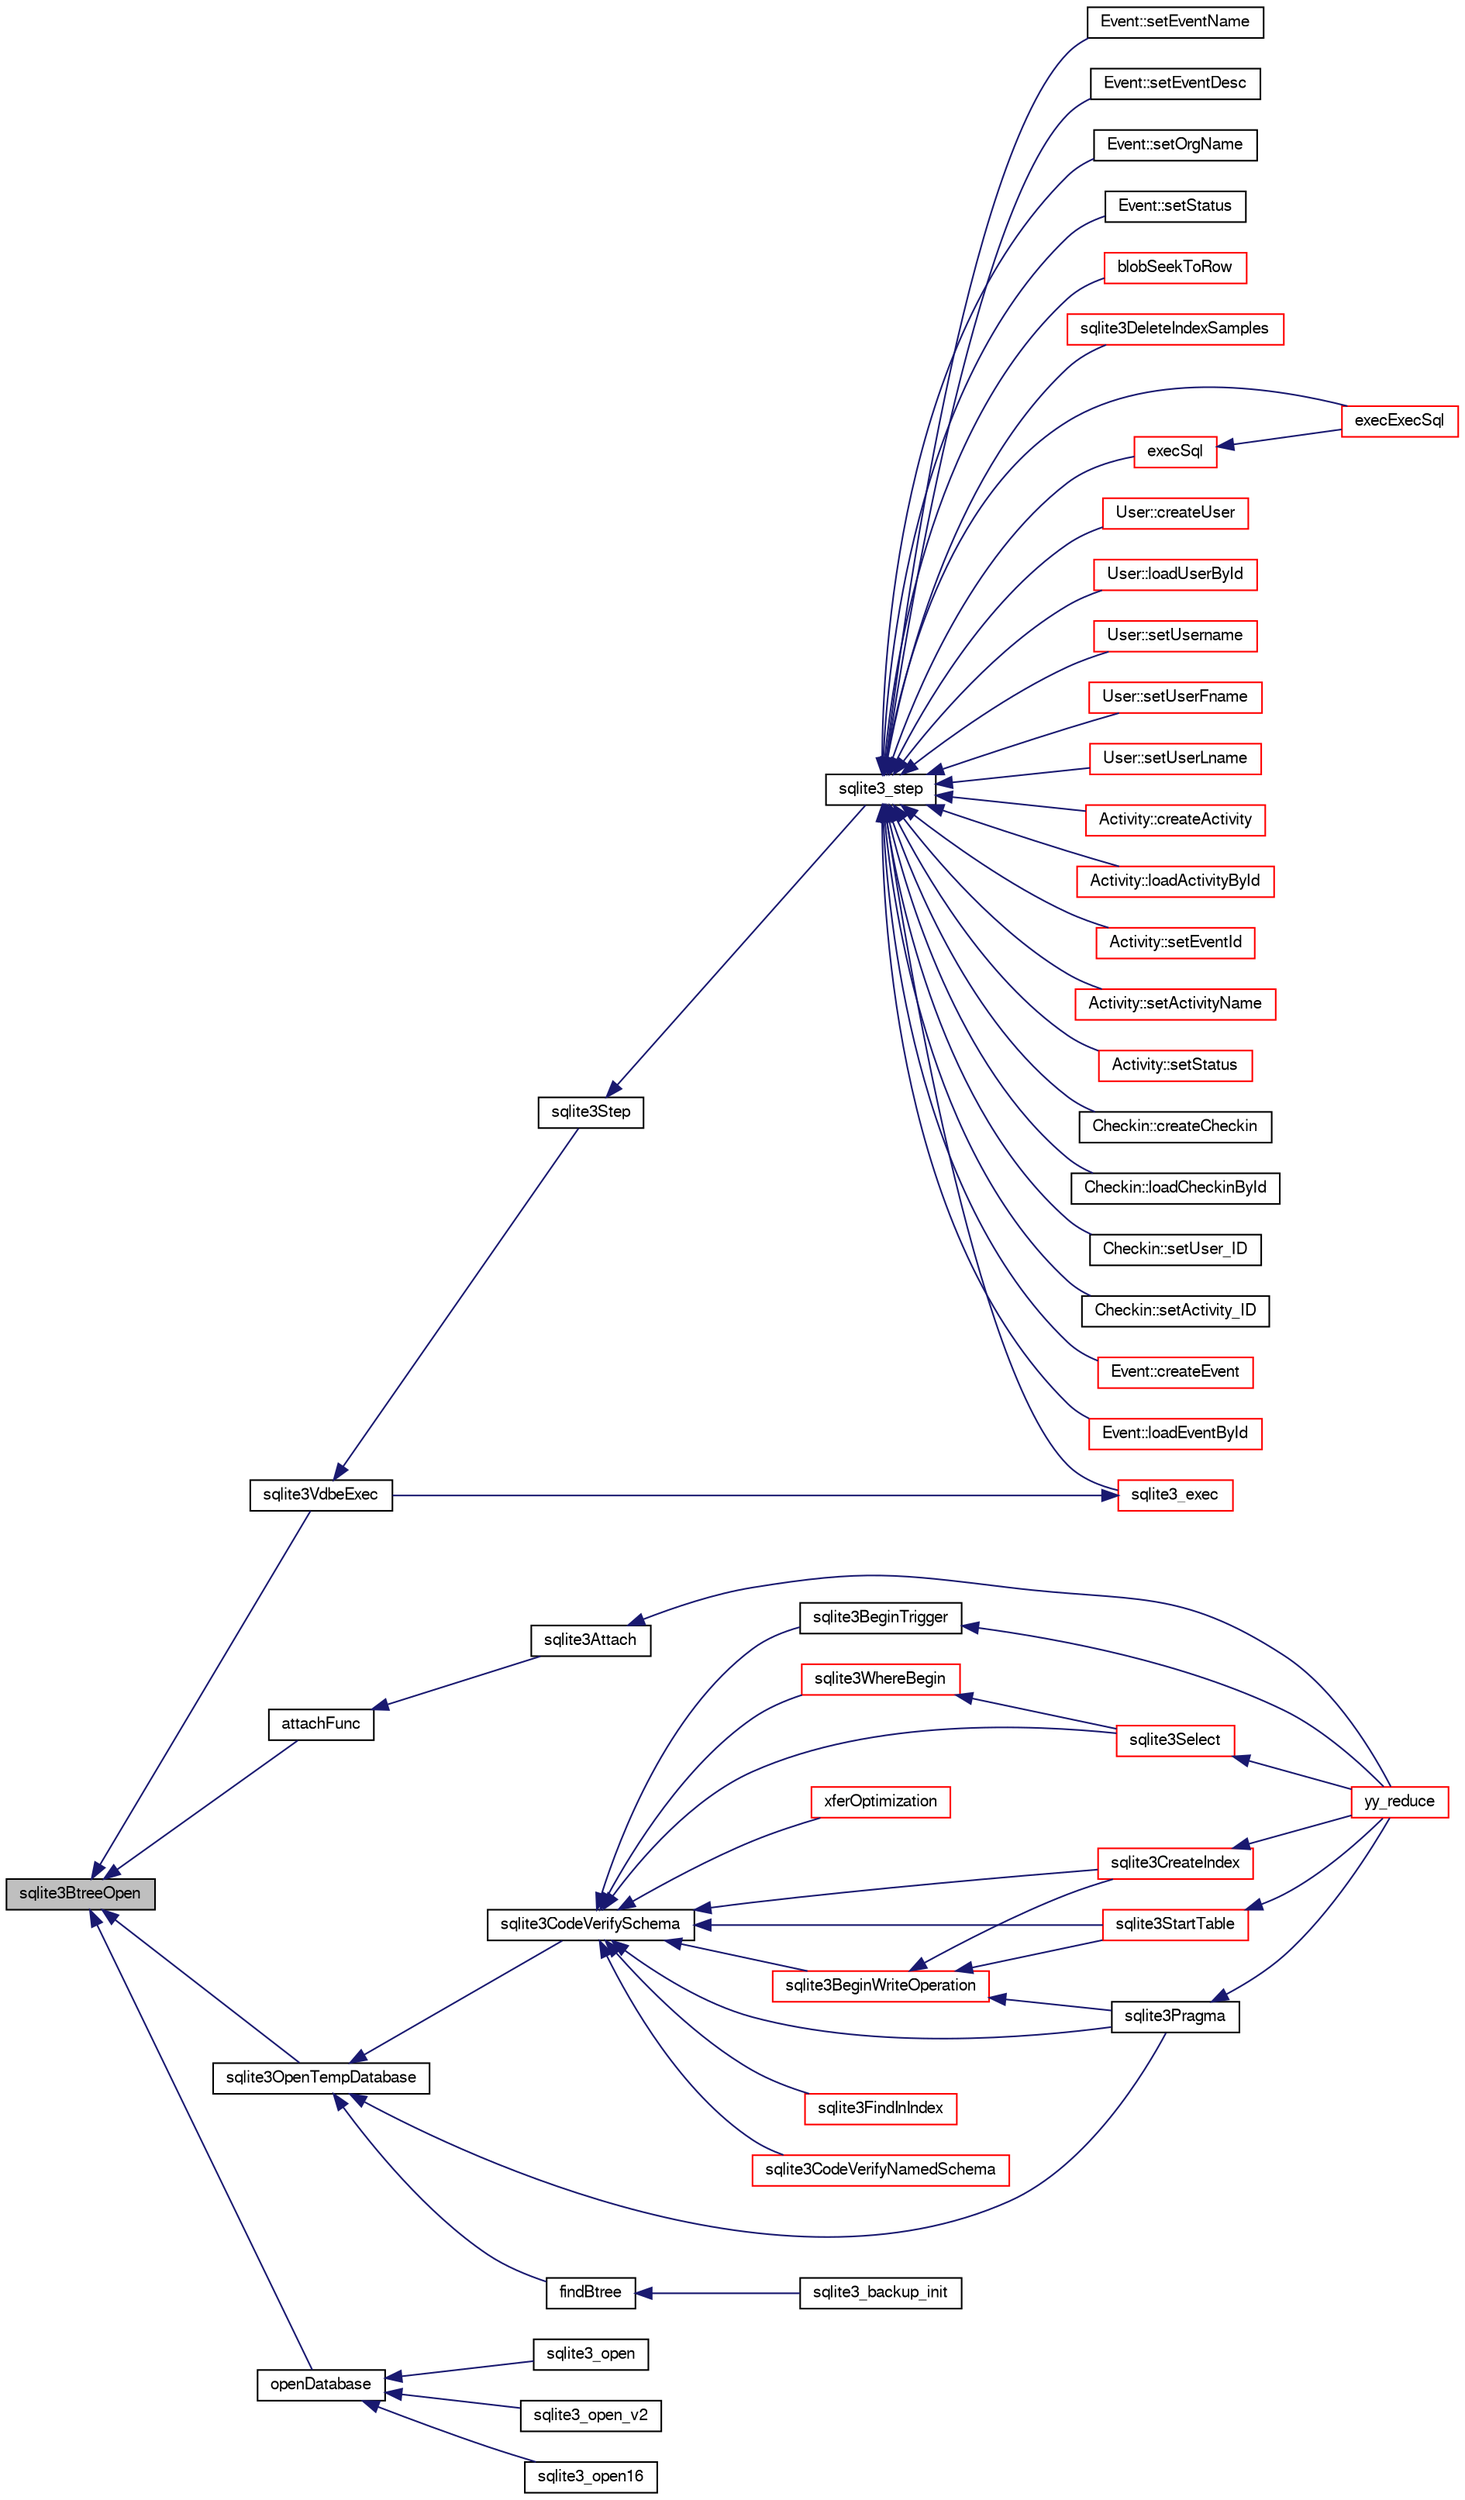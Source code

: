 digraph "sqlite3BtreeOpen"
{
  edge [fontname="FreeSans",fontsize="10",labelfontname="FreeSans",labelfontsize="10"];
  node [fontname="FreeSans",fontsize="10",shape=record];
  rankdir="LR";
  Node461689 [label="sqlite3BtreeOpen",height=0.2,width=0.4,color="black", fillcolor="grey75", style="filled", fontcolor="black"];
  Node461689 -> Node461690 [dir="back",color="midnightblue",fontsize="10",style="solid",fontname="FreeSans"];
  Node461690 [label="sqlite3VdbeExec",height=0.2,width=0.4,color="black", fillcolor="white", style="filled",URL="$sqlite3_8c.html#a8ce40a614bdc56719c4d642b1e4dfb21"];
  Node461690 -> Node461691 [dir="back",color="midnightblue",fontsize="10",style="solid",fontname="FreeSans"];
  Node461691 [label="sqlite3Step",height=0.2,width=0.4,color="black", fillcolor="white", style="filled",URL="$sqlite3_8c.html#a3f2872e873e2758a4beedad1d5113554"];
  Node461691 -> Node461692 [dir="back",color="midnightblue",fontsize="10",style="solid",fontname="FreeSans"];
  Node461692 [label="sqlite3_step",height=0.2,width=0.4,color="black", fillcolor="white", style="filled",URL="$sqlite3_8h.html#ac1e491ce36b7471eb28387f7d3c74334"];
  Node461692 -> Node461693 [dir="back",color="midnightblue",fontsize="10",style="solid",fontname="FreeSans"];
  Node461693 [label="Activity::createActivity",height=0.2,width=0.4,color="red", fillcolor="white", style="filled",URL="$classActivity.html#a813cc5e52c14ab49b39014c134e3425b"];
  Node461692 -> Node461696 [dir="back",color="midnightblue",fontsize="10",style="solid",fontname="FreeSans"];
  Node461696 [label="Activity::loadActivityById",height=0.2,width=0.4,color="red", fillcolor="white", style="filled",URL="$classActivity.html#abe4ffb4f08a47212ebf9013259d9e7fd"];
  Node461692 -> Node461698 [dir="back",color="midnightblue",fontsize="10",style="solid",fontname="FreeSans"];
  Node461698 [label="Activity::setEventId",height=0.2,width=0.4,color="red", fillcolor="white", style="filled",URL="$classActivity.html#adb1d0fd0d08f473e068f0a4086bfa9ca"];
  Node461692 -> Node461699 [dir="back",color="midnightblue",fontsize="10",style="solid",fontname="FreeSans"];
  Node461699 [label="Activity::setActivityName",height=0.2,width=0.4,color="red", fillcolor="white", style="filled",URL="$classActivity.html#a62dc3737b33915a36086f9dd26d16a81"];
  Node461692 -> Node461700 [dir="back",color="midnightblue",fontsize="10",style="solid",fontname="FreeSans"];
  Node461700 [label="Activity::setStatus",height=0.2,width=0.4,color="red", fillcolor="white", style="filled",URL="$classActivity.html#af618135a7738f4d2a7ee147a8ef912ea"];
  Node461692 -> Node461701 [dir="back",color="midnightblue",fontsize="10",style="solid",fontname="FreeSans"];
  Node461701 [label="Checkin::createCheckin",height=0.2,width=0.4,color="black", fillcolor="white", style="filled",URL="$classCheckin.html#a4e40acdf7fff0e607f6de4f24f3a163c"];
  Node461692 -> Node461702 [dir="back",color="midnightblue",fontsize="10",style="solid",fontname="FreeSans"];
  Node461702 [label="Checkin::loadCheckinById",height=0.2,width=0.4,color="black", fillcolor="white", style="filled",URL="$classCheckin.html#a3461f70ea6c68475225f2a07f78a21e0"];
  Node461692 -> Node461703 [dir="back",color="midnightblue",fontsize="10",style="solid",fontname="FreeSans"];
  Node461703 [label="Checkin::setUser_ID",height=0.2,width=0.4,color="black", fillcolor="white", style="filled",URL="$classCheckin.html#a76ab640f4f912876dbebf183db5359c6"];
  Node461692 -> Node461704 [dir="back",color="midnightblue",fontsize="10",style="solid",fontname="FreeSans"];
  Node461704 [label="Checkin::setActivity_ID",height=0.2,width=0.4,color="black", fillcolor="white", style="filled",URL="$classCheckin.html#ab2ff3ec2604ec73a42af25874a00b232"];
  Node461692 -> Node461705 [dir="back",color="midnightblue",fontsize="10",style="solid",fontname="FreeSans"];
  Node461705 [label="Event::createEvent",height=0.2,width=0.4,color="red", fillcolor="white", style="filled",URL="$classEvent.html#a77adb9f4a46ffb32c2d931f0691f5903"];
  Node461692 -> Node461706 [dir="back",color="midnightblue",fontsize="10",style="solid",fontname="FreeSans"];
  Node461706 [label="Event::loadEventById",height=0.2,width=0.4,color="red", fillcolor="white", style="filled",URL="$classEvent.html#afa66cea33f722dbeecb69cc98fdea055"];
  Node461692 -> Node461707 [dir="back",color="midnightblue",fontsize="10",style="solid",fontname="FreeSans"];
  Node461707 [label="Event::setEventName",height=0.2,width=0.4,color="black", fillcolor="white", style="filled",URL="$classEvent.html#a10596b6ca077df05184e30d62b08729d"];
  Node461692 -> Node461708 [dir="back",color="midnightblue",fontsize="10",style="solid",fontname="FreeSans"];
  Node461708 [label="Event::setEventDesc",height=0.2,width=0.4,color="black", fillcolor="white", style="filled",URL="$classEvent.html#ae36b8377dcae792f1c5c4726024c981b"];
  Node461692 -> Node461709 [dir="back",color="midnightblue",fontsize="10",style="solid",fontname="FreeSans"];
  Node461709 [label="Event::setOrgName",height=0.2,width=0.4,color="black", fillcolor="white", style="filled",URL="$classEvent.html#a19aac0f776bd764563a54977656cf680"];
  Node461692 -> Node461710 [dir="back",color="midnightblue",fontsize="10",style="solid",fontname="FreeSans"];
  Node461710 [label="Event::setStatus",height=0.2,width=0.4,color="black", fillcolor="white", style="filled",URL="$classEvent.html#ab0a6b9285af0f4172eb841e2b80f8972"];
  Node461692 -> Node461711 [dir="back",color="midnightblue",fontsize="10",style="solid",fontname="FreeSans"];
  Node461711 [label="blobSeekToRow",height=0.2,width=0.4,color="red", fillcolor="white", style="filled",URL="$sqlite3_8c.html#afff57e13332b98c8a44a7cebe38962ab"];
  Node461692 -> Node461714 [dir="back",color="midnightblue",fontsize="10",style="solid",fontname="FreeSans"];
  Node461714 [label="sqlite3DeleteIndexSamples",height=0.2,width=0.4,color="red", fillcolor="white", style="filled",URL="$sqlite3_8c.html#aaeda0302fbf61397ec009f65bed047ef"];
  Node461692 -> Node461883 [dir="back",color="midnightblue",fontsize="10",style="solid",fontname="FreeSans"];
  Node461883 [label="sqlite3_exec",height=0.2,width=0.4,color="red", fillcolor="white", style="filled",URL="$sqlite3_8h.html#a97487ec8150e0bcc8fa392ab8f0e24db"];
  Node461883 -> Node461690 [dir="back",color="midnightblue",fontsize="10",style="solid",fontname="FreeSans"];
  Node461692 -> Node461874 [dir="back",color="midnightblue",fontsize="10",style="solid",fontname="FreeSans"];
  Node461874 [label="execSql",height=0.2,width=0.4,color="red", fillcolor="white", style="filled",URL="$sqlite3_8c.html#a7d16651b98a110662f4c265eff0246cb"];
  Node461874 -> Node461875 [dir="back",color="midnightblue",fontsize="10",style="solid",fontname="FreeSans"];
  Node461875 [label="execExecSql",height=0.2,width=0.4,color="red", fillcolor="white", style="filled",URL="$sqlite3_8c.html#ac1be09a6c047f21133d16378d301e0d4"];
  Node461692 -> Node461875 [dir="back",color="midnightblue",fontsize="10",style="solid",fontname="FreeSans"];
  Node461692 -> Node461877 [dir="back",color="midnightblue",fontsize="10",style="solid",fontname="FreeSans"];
  Node461877 [label="User::createUser",height=0.2,width=0.4,color="red", fillcolor="white", style="filled",URL="$classUser.html#a22ed673939e8cc0a136130b809bba513"];
  Node461692 -> Node461878 [dir="back",color="midnightblue",fontsize="10",style="solid",fontname="FreeSans"];
  Node461878 [label="User::loadUserById",height=0.2,width=0.4,color="red", fillcolor="white", style="filled",URL="$classUser.html#a863377665b7fb83c5547dcf9727f5092"];
  Node461692 -> Node461879 [dir="back",color="midnightblue",fontsize="10",style="solid",fontname="FreeSans"];
  Node461879 [label="User::setUsername",height=0.2,width=0.4,color="red", fillcolor="white", style="filled",URL="$classUser.html#aa0497022a136cb78de785b0a39ae60b1"];
  Node461692 -> Node461880 [dir="back",color="midnightblue",fontsize="10",style="solid",fontname="FreeSans"];
  Node461880 [label="User::setUserFname",height=0.2,width=0.4,color="red", fillcolor="white", style="filled",URL="$classUser.html#a72657eb55cd0ca437b4841a43f19912f"];
  Node461692 -> Node461881 [dir="back",color="midnightblue",fontsize="10",style="solid",fontname="FreeSans"];
  Node461881 [label="User::setUserLname",height=0.2,width=0.4,color="red", fillcolor="white", style="filled",URL="$classUser.html#aa25973387e5afe1aa6f60dd6545e33b5"];
  Node461689 -> Node461718 [dir="back",color="midnightblue",fontsize="10",style="solid",fontname="FreeSans"];
  Node461718 [label="attachFunc",height=0.2,width=0.4,color="black", fillcolor="white", style="filled",URL="$sqlite3_8c.html#a69cb751a7da501b9a0aa37e0d7c3eaf7"];
  Node461718 -> Node461719 [dir="back",color="midnightblue",fontsize="10",style="solid",fontname="FreeSans"];
  Node461719 [label="sqlite3Attach",height=0.2,width=0.4,color="black", fillcolor="white", style="filled",URL="$sqlite3_8c.html#ae0907fe0b43cc1b4c7e6a16213e8546f"];
  Node461719 -> Node461720 [dir="back",color="midnightblue",fontsize="10",style="solid",fontname="FreeSans"];
  Node461720 [label="yy_reduce",height=0.2,width=0.4,color="red", fillcolor="white", style="filled",URL="$sqlite3_8c.html#a7c419a9b25711c666a9a2449ef377f14"];
  Node461689 -> Node461951 [dir="back",color="midnightblue",fontsize="10",style="solid",fontname="FreeSans"];
  Node461951 [label="sqlite3OpenTempDatabase",height=0.2,width=0.4,color="black", fillcolor="white", style="filled",URL="$sqlite3_8c.html#aaf3088380b731428b72d3b5777f93755"];
  Node461951 -> Node461895 [dir="back",color="midnightblue",fontsize="10",style="solid",fontname="FreeSans"];
  Node461895 [label="findBtree",height=0.2,width=0.4,color="black", fillcolor="white", style="filled",URL="$sqlite3_8c.html#ab4ee5743b77efd7f8832bf0b9315f973"];
  Node461895 -> Node461896 [dir="back",color="midnightblue",fontsize="10",style="solid",fontname="FreeSans"];
  Node461896 [label="sqlite3_backup_init",height=0.2,width=0.4,color="black", fillcolor="white", style="filled",URL="$sqlite3_8h.html#a9c9aa9e8edeb9910d93148a6621c1097"];
  Node461951 -> Node461952 [dir="back",color="midnightblue",fontsize="10",style="solid",fontname="FreeSans"];
  Node461952 [label="sqlite3CodeVerifySchema",height=0.2,width=0.4,color="black", fillcolor="white", style="filled",URL="$sqlite3_8c.html#ad9d8708d96f8416ec59ebf41c57000f9"];
  Node461952 -> Node461771 [dir="back",color="midnightblue",fontsize="10",style="solid",fontname="FreeSans"];
  Node461771 [label="sqlite3FindInIndex",height=0.2,width=0.4,color="red", fillcolor="white", style="filled",URL="$sqlite3_8c.html#af7d8c56ab0231f44bb5f87b3fafeffb2"];
  Node461952 -> Node461812 [dir="back",color="midnightblue",fontsize="10",style="solid",fontname="FreeSans"];
  Node461812 [label="sqlite3StartTable",height=0.2,width=0.4,color="red", fillcolor="white", style="filled",URL="$sqlite3_8c.html#af49b4395f39d9078a0dda2484c183012"];
  Node461812 -> Node461720 [dir="back",color="midnightblue",fontsize="10",style="solid",fontname="FreeSans"];
  Node461952 -> Node461729 [dir="back",color="midnightblue",fontsize="10",style="solid",fontname="FreeSans"];
  Node461729 [label="sqlite3CreateIndex",height=0.2,width=0.4,color="red", fillcolor="white", style="filled",URL="$sqlite3_8c.html#a8dbe5e590ab6c58a8c45f34f7c81e825"];
  Node461729 -> Node461720 [dir="back",color="midnightblue",fontsize="10",style="solid",fontname="FreeSans"];
  Node461952 -> Node461953 [dir="back",color="midnightblue",fontsize="10",style="solid",fontname="FreeSans"];
  Node461953 [label="sqlite3CodeVerifyNamedSchema",height=0.2,width=0.4,color="red", fillcolor="white", style="filled",URL="$sqlite3_8c.html#a30331e33b8e462cbe3aa83c8bddb8c0e"];
  Node461952 -> Node461954 [dir="back",color="midnightblue",fontsize="10",style="solid",fontname="FreeSans"];
  Node461954 [label="sqlite3BeginWriteOperation",height=0.2,width=0.4,color="red", fillcolor="white", style="filled",URL="$sqlite3_8c.html#a21b1b811bbe305f922244f8913c87f10"];
  Node461954 -> Node461812 [dir="back",color="midnightblue",fontsize="10",style="solid",fontname="FreeSans"];
  Node461954 -> Node461729 [dir="back",color="midnightblue",fontsize="10",style="solid",fontname="FreeSans"];
  Node461954 -> Node461768 [dir="back",color="midnightblue",fontsize="10",style="solid",fontname="FreeSans"];
  Node461768 [label="sqlite3Pragma",height=0.2,width=0.4,color="black", fillcolor="white", style="filled",URL="$sqlite3_8c.html#a111391370f58f8e6a6eca51fd34d62ed"];
  Node461768 -> Node461720 [dir="back",color="midnightblue",fontsize="10",style="solid",fontname="FreeSans"];
  Node461952 -> Node461749 [dir="back",color="midnightblue",fontsize="10",style="solid",fontname="FreeSans"];
  Node461749 [label="xferOptimization",height=0.2,width=0.4,color="red", fillcolor="white", style="filled",URL="$sqlite3_8c.html#ae85c90f7d064fe83f4ed930e708855d2"];
  Node461952 -> Node461768 [dir="back",color="midnightblue",fontsize="10",style="solid",fontname="FreeSans"];
  Node461952 -> Node461769 [dir="back",color="midnightblue",fontsize="10",style="solid",fontname="FreeSans"];
  Node461769 [label="sqlite3Select",height=0.2,width=0.4,color="red", fillcolor="white", style="filled",URL="$sqlite3_8c.html#a2465ee8c956209ba4b272477b7c21a45"];
  Node461769 -> Node461720 [dir="back",color="midnightblue",fontsize="10",style="solid",fontname="FreeSans"];
  Node461952 -> Node461748 [dir="back",color="midnightblue",fontsize="10",style="solid",fontname="FreeSans"];
  Node461748 [label="sqlite3BeginTrigger",height=0.2,width=0.4,color="black", fillcolor="white", style="filled",URL="$sqlite3_8c.html#ac20a731dbd52edec68a09962c7f39a4c"];
  Node461748 -> Node461720 [dir="back",color="midnightblue",fontsize="10",style="solid",fontname="FreeSans"];
  Node461952 -> Node461785 [dir="back",color="midnightblue",fontsize="10",style="solid",fontname="FreeSans"];
  Node461785 [label="sqlite3WhereBegin",height=0.2,width=0.4,color="red", fillcolor="white", style="filled",URL="$sqlite3_8c.html#acad049f5c9a96a8118cffd5e5ce89f7c"];
  Node461785 -> Node461769 [dir="back",color="midnightblue",fontsize="10",style="solid",fontname="FreeSans"];
  Node461951 -> Node461768 [dir="back",color="midnightblue",fontsize="10",style="solid",fontname="FreeSans"];
  Node461689 -> Node461925 [dir="back",color="midnightblue",fontsize="10",style="solid",fontname="FreeSans"];
  Node461925 [label="openDatabase",height=0.2,width=0.4,color="black", fillcolor="white", style="filled",URL="$sqlite3_8c.html#a6a9c3bc3a64234e863413f41db473758"];
  Node461925 -> Node461926 [dir="back",color="midnightblue",fontsize="10",style="solid",fontname="FreeSans"];
  Node461926 [label="sqlite3_open",height=0.2,width=0.4,color="black", fillcolor="white", style="filled",URL="$sqlite3_8h.html#a97ba966ed1acc38409786258268f5f71"];
  Node461925 -> Node461927 [dir="back",color="midnightblue",fontsize="10",style="solid",fontname="FreeSans"];
  Node461927 [label="sqlite3_open_v2",height=0.2,width=0.4,color="black", fillcolor="white", style="filled",URL="$sqlite3_8h.html#a140fe275b6975dc867cea50a65a217c4"];
  Node461925 -> Node461928 [dir="back",color="midnightblue",fontsize="10",style="solid",fontname="FreeSans"];
  Node461928 [label="sqlite3_open16",height=0.2,width=0.4,color="black", fillcolor="white", style="filled",URL="$sqlite3_8h.html#adbc401bb96713f32e553db32f6f3ca33"];
}
